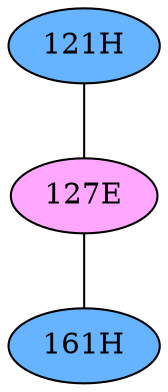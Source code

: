 // The Round Table
graph {
	"121H" [fillcolor="#66B3FF" style=radial]
	"127E" [fillcolor="#FFA6FF" style=radial]
	"121H" -- "127E" [penwidth=1]
	"127E" [fillcolor="#FFA6FF" style=radial]
	"161H" [fillcolor="#66B3FF" style=radial]
	"127E" -- "161H" [penwidth=1]
}
